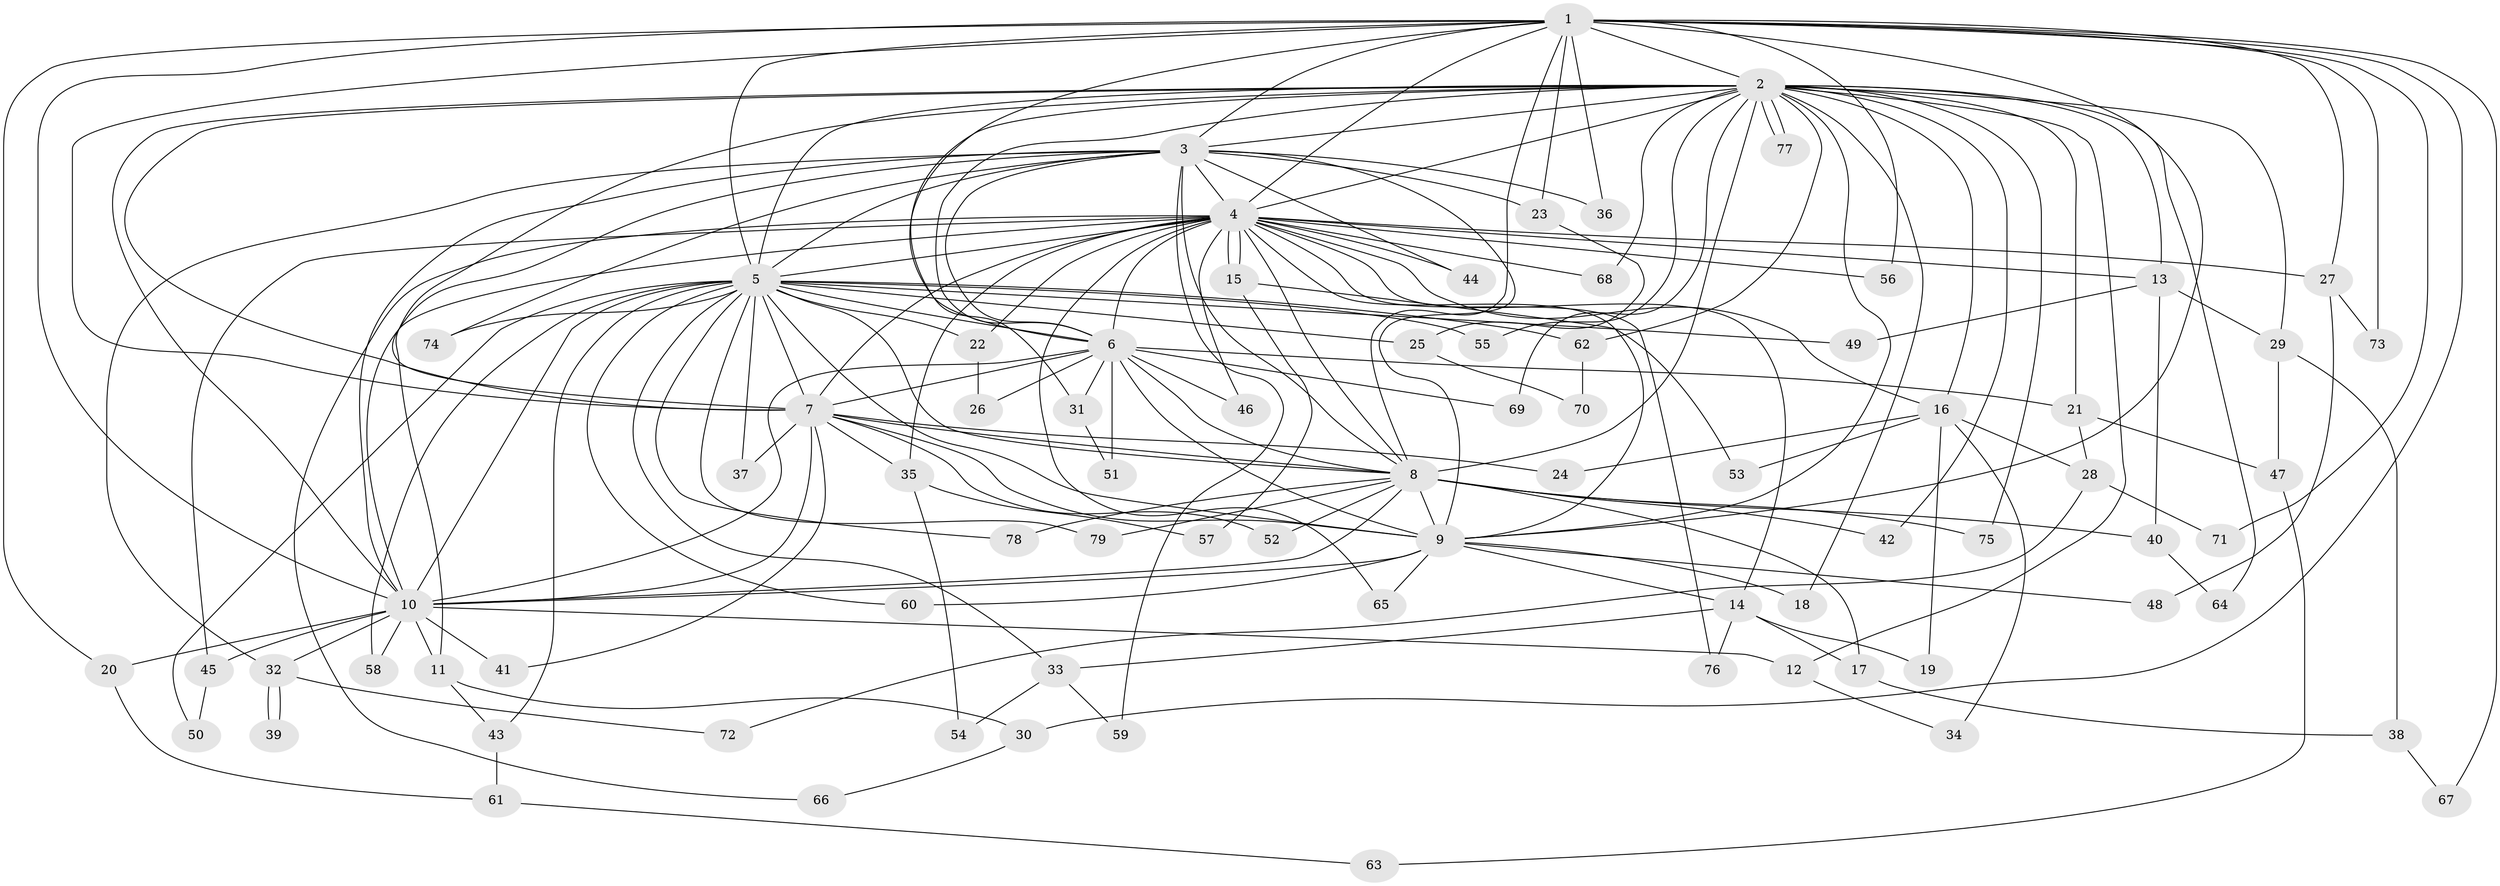 // Generated by graph-tools (version 1.1) at 2025/35/03/09/25 02:35:06]
// undirected, 79 vertices, 183 edges
graph export_dot {
graph [start="1"]
  node [color=gray90,style=filled];
  1;
  2;
  3;
  4;
  5;
  6;
  7;
  8;
  9;
  10;
  11;
  12;
  13;
  14;
  15;
  16;
  17;
  18;
  19;
  20;
  21;
  22;
  23;
  24;
  25;
  26;
  27;
  28;
  29;
  30;
  31;
  32;
  33;
  34;
  35;
  36;
  37;
  38;
  39;
  40;
  41;
  42;
  43;
  44;
  45;
  46;
  47;
  48;
  49;
  50;
  51;
  52;
  53;
  54;
  55;
  56;
  57;
  58;
  59;
  60;
  61;
  62;
  63;
  64;
  65;
  66;
  67;
  68;
  69;
  70;
  71;
  72;
  73;
  74;
  75;
  76;
  77;
  78;
  79;
  1 -- 2;
  1 -- 3;
  1 -- 4;
  1 -- 5;
  1 -- 6;
  1 -- 7;
  1 -- 8;
  1 -- 9;
  1 -- 10;
  1 -- 20;
  1 -- 23;
  1 -- 27;
  1 -- 30;
  1 -- 36;
  1 -- 56;
  1 -- 67;
  1 -- 71;
  1 -- 73;
  2 -- 3;
  2 -- 4;
  2 -- 5;
  2 -- 6;
  2 -- 7;
  2 -- 8;
  2 -- 9;
  2 -- 10;
  2 -- 11;
  2 -- 12;
  2 -- 13;
  2 -- 16;
  2 -- 18;
  2 -- 21;
  2 -- 29;
  2 -- 31;
  2 -- 42;
  2 -- 55;
  2 -- 62;
  2 -- 64;
  2 -- 68;
  2 -- 69;
  2 -- 75;
  2 -- 77;
  2 -- 77;
  3 -- 4;
  3 -- 5;
  3 -- 6;
  3 -- 7;
  3 -- 8;
  3 -- 9;
  3 -- 10;
  3 -- 23;
  3 -- 32;
  3 -- 36;
  3 -- 44;
  3 -- 59;
  3 -- 74;
  4 -- 5;
  4 -- 6;
  4 -- 7;
  4 -- 8;
  4 -- 9;
  4 -- 10;
  4 -- 13;
  4 -- 14;
  4 -- 15;
  4 -- 15;
  4 -- 16;
  4 -- 22;
  4 -- 27;
  4 -- 35;
  4 -- 44;
  4 -- 45;
  4 -- 46;
  4 -- 56;
  4 -- 65;
  4 -- 66;
  4 -- 68;
  4 -- 76;
  5 -- 6;
  5 -- 7;
  5 -- 8;
  5 -- 9;
  5 -- 10;
  5 -- 22;
  5 -- 25;
  5 -- 33;
  5 -- 37;
  5 -- 43;
  5 -- 49;
  5 -- 50;
  5 -- 55;
  5 -- 58;
  5 -- 60;
  5 -- 62;
  5 -- 74;
  5 -- 78;
  5 -- 79;
  6 -- 7;
  6 -- 8;
  6 -- 9;
  6 -- 10;
  6 -- 21;
  6 -- 26;
  6 -- 31;
  6 -- 46;
  6 -- 51;
  6 -- 69;
  7 -- 8;
  7 -- 9;
  7 -- 10;
  7 -- 24;
  7 -- 35;
  7 -- 37;
  7 -- 41;
  7 -- 52;
  8 -- 9;
  8 -- 10;
  8 -- 17;
  8 -- 40;
  8 -- 42;
  8 -- 52;
  8 -- 75;
  8 -- 78;
  8 -- 79;
  9 -- 10;
  9 -- 14;
  9 -- 18;
  9 -- 48;
  9 -- 60;
  9 -- 65;
  10 -- 11;
  10 -- 12;
  10 -- 20;
  10 -- 32;
  10 -- 41;
  10 -- 45;
  10 -- 58;
  11 -- 30;
  11 -- 43;
  12 -- 34;
  13 -- 29;
  13 -- 40;
  13 -- 49;
  14 -- 17;
  14 -- 19;
  14 -- 33;
  14 -- 76;
  15 -- 53;
  15 -- 57;
  16 -- 19;
  16 -- 24;
  16 -- 28;
  16 -- 34;
  16 -- 53;
  17 -- 38;
  20 -- 61;
  21 -- 28;
  21 -- 47;
  22 -- 26;
  23 -- 25;
  25 -- 70;
  27 -- 48;
  27 -- 73;
  28 -- 71;
  28 -- 72;
  29 -- 38;
  29 -- 47;
  30 -- 66;
  31 -- 51;
  32 -- 39;
  32 -- 39;
  32 -- 72;
  33 -- 54;
  33 -- 59;
  35 -- 54;
  35 -- 57;
  38 -- 67;
  40 -- 64;
  43 -- 61;
  45 -- 50;
  47 -- 63;
  61 -- 63;
  62 -- 70;
}
